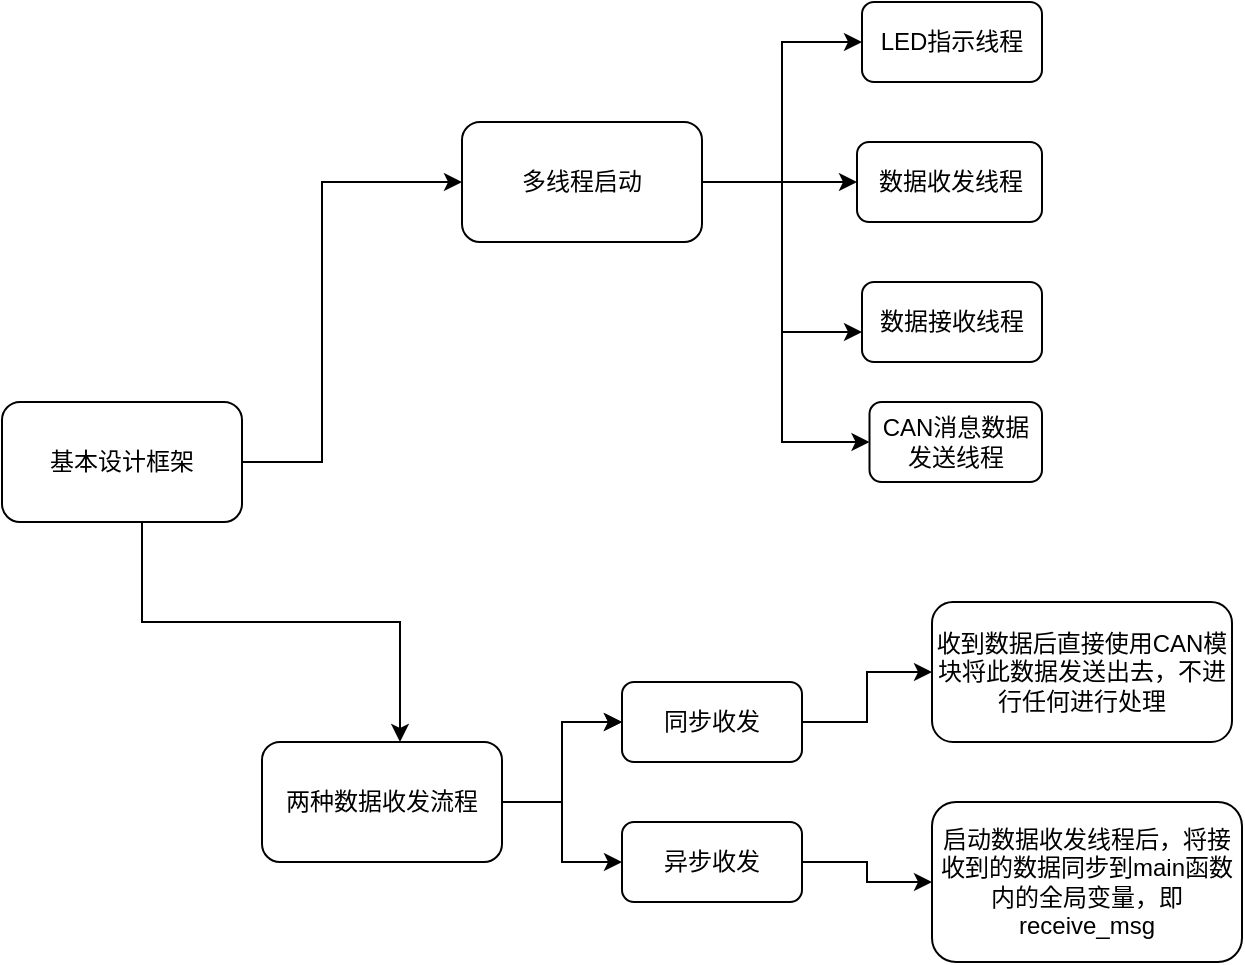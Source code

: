 <mxfile version="26.0.6">
  <diagram name="第 1 页" id="AUx640MiA4OKAqVdIejl">
    <mxGraphModel dx="882" dy="603" grid="1" gridSize="10" guides="1" tooltips="1" connect="1" arrows="1" fold="1" page="1" pageScale="1" pageWidth="827" pageHeight="1169" math="0" shadow="0">
      <root>
        <mxCell id="0" />
        <mxCell id="1" parent="0" />
        <mxCell id="inAqScXrf9I5d79oTQof-3" value="" style="edgeStyle=orthogonalEdgeStyle;rounded=0;orthogonalLoop=1;jettySize=auto;html=1;" edge="1" parent="1" source="inAqScXrf9I5d79oTQof-1" target="inAqScXrf9I5d79oTQof-2">
          <mxGeometry relative="1" as="geometry">
            <Array as="points">
              <mxPoint x="100" y="320" />
              <mxPoint x="229" y="320" />
            </Array>
          </mxGeometry>
        </mxCell>
        <mxCell id="inAqScXrf9I5d79oTQof-17" style="edgeStyle=orthogonalEdgeStyle;rounded=0;orthogonalLoop=1;jettySize=auto;html=1;" edge="1" parent="1" source="inAqScXrf9I5d79oTQof-1" target="inAqScXrf9I5d79oTQof-18">
          <mxGeometry relative="1" as="geometry">
            <mxPoint x="220" y="80" as="targetPoint" />
            <mxPoint x="110" y="160" as="sourcePoint" />
            <Array as="points">
              <mxPoint x="190" y="240" />
              <mxPoint x="190" y="100" />
            </Array>
          </mxGeometry>
        </mxCell>
        <mxCell id="inAqScXrf9I5d79oTQof-1" value="基本设计框架" style="rounded=1;whiteSpace=wrap;html=1;" vertex="1" parent="1">
          <mxGeometry x="30" y="210" width="120" height="60" as="geometry" />
        </mxCell>
        <mxCell id="inAqScXrf9I5d79oTQof-5" value="" style="edgeStyle=orthogonalEdgeStyle;rounded=0;orthogonalLoop=1;jettySize=auto;html=1;" edge="1" parent="1" source="inAqScXrf9I5d79oTQof-2" target="inAqScXrf9I5d79oTQof-4">
          <mxGeometry relative="1" as="geometry" />
        </mxCell>
        <mxCell id="inAqScXrf9I5d79oTQof-6" value="" style="edgeStyle=orthogonalEdgeStyle;rounded=0;orthogonalLoop=1;jettySize=auto;html=1;" edge="1" parent="1" source="inAqScXrf9I5d79oTQof-2" target="inAqScXrf9I5d79oTQof-4">
          <mxGeometry relative="1" as="geometry" />
        </mxCell>
        <mxCell id="inAqScXrf9I5d79oTQof-8" style="edgeStyle=orthogonalEdgeStyle;rounded=0;orthogonalLoop=1;jettySize=auto;html=1;" edge="1" parent="1" source="inAqScXrf9I5d79oTQof-2" target="inAqScXrf9I5d79oTQof-9">
          <mxGeometry relative="1" as="geometry">
            <mxPoint x="310" y="480" as="targetPoint" />
          </mxGeometry>
        </mxCell>
        <mxCell id="inAqScXrf9I5d79oTQof-2" value="两种数据收发流程" style="whiteSpace=wrap;html=1;rounded=1;" vertex="1" parent="1">
          <mxGeometry x="160" y="380" width="120" height="60" as="geometry" />
        </mxCell>
        <mxCell id="inAqScXrf9I5d79oTQof-11" value="" style="edgeStyle=orthogonalEdgeStyle;rounded=0;orthogonalLoop=1;jettySize=auto;html=1;" edge="1" parent="1" source="inAqScXrf9I5d79oTQof-4" target="inAqScXrf9I5d79oTQof-10">
          <mxGeometry relative="1" as="geometry" />
        </mxCell>
        <mxCell id="inAqScXrf9I5d79oTQof-4" value="同步收发" style="whiteSpace=wrap;html=1;rounded=1;" vertex="1" parent="1">
          <mxGeometry x="340" y="350" width="90" height="40" as="geometry" />
        </mxCell>
        <mxCell id="inAqScXrf9I5d79oTQof-13" style="edgeStyle=orthogonalEdgeStyle;rounded=0;orthogonalLoop=1;jettySize=auto;html=1;" edge="1" parent="1" source="inAqScXrf9I5d79oTQof-9" target="inAqScXrf9I5d79oTQof-16">
          <mxGeometry relative="1" as="geometry">
            <mxPoint x="490" y="465" as="targetPoint" />
          </mxGeometry>
        </mxCell>
        <mxCell id="inAqScXrf9I5d79oTQof-9" value="异步收发" style="rounded=1;whiteSpace=wrap;html=1;" vertex="1" parent="1">
          <mxGeometry x="340" y="420" width="90" height="40" as="geometry" />
        </mxCell>
        <mxCell id="inAqScXrf9I5d79oTQof-10" value="收到数据后直接使用CAN模块将此数据发送出去，不进行任何进行处理" style="whiteSpace=wrap;html=1;rounded=1;" vertex="1" parent="1">
          <mxGeometry x="495" y="310" width="150" height="70" as="geometry" />
        </mxCell>
        <UserObject label="启动数据收发线程后，将接收到的数据同步到main函数内的全局变量，即receive_msg" link="启动数据收发线程后，将接收到的数据同步到main函数内的全局变量，即为&quot;main.cpp&quot;文件中的&#39;HXC_CAN_message_t&#39;格式的&#39;receive_msg&#39;变量。" id="inAqScXrf9I5d79oTQof-16">
          <mxCell style="rounded=1;whiteSpace=wrap;html=1;" vertex="1" parent="1">
            <mxGeometry x="495" y="410" width="155" height="80" as="geometry" />
          </mxCell>
        </UserObject>
        <mxCell id="inAqScXrf9I5d79oTQof-20" value="" style="edgeStyle=orthogonalEdgeStyle;rounded=0;orthogonalLoop=1;jettySize=auto;html=1;" edge="1" parent="1" source="inAqScXrf9I5d79oTQof-18" target="inAqScXrf9I5d79oTQof-19">
          <mxGeometry relative="1" as="geometry">
            <Array as="points">
              <mxPoint x="420" y="100" />
              <mxPoint x="420" y="30" />
            </Array>
          </mxGeometry>
        </mxCell>
        <mxCell id="inAqScXrf9I5d79oTQof-21" style="edgeStyle=orthogonalEdgeStyle;rounded=0;orthogonalLoop=1;jettySize=auto;html=1;" edge="1" parent="1" source="inAqScXrf9I5d79oTQof-18" target="inAqScXrf9I5d79oTQof-22">
          <mxGeometry relative="1" as="geometry">
            <mxPoint x="440" y="100" as="targetPoint" />
          </mxGeometry>
        </mxCell>
        <mxCell id="inAqScXrf9I5d79oTQof-23" style="edgeStyle=orthogonalEdgeStyle;rounded=0;orthogonalLoop=1;jettySize=auto;html=1;" edge="1" parent="1" source="inAqScXrf9I5d79oTQof-18" target="inAqScXrf9I5d79oTQof-24">
          <mxGeometry relative="1" as="geometry">
            <mxPoint x="420" y="150" as="targetPoint" />
            <Array as="points">
              <mxPoint x="420" y="100" />
              <mxPoint x="420" y="175" />
            </Array>
          </mxGeometry>
        </mxCell>
        <mxCell id="inAqScXrf9I5d79oTQof-25" style="edgeStyle=orthogonalEdgeStyle;rounded=0;orthogonalLoop=1;jettySize=auto;html=1;" edge="1" parent="1" source="inAqScXrf9I5d79oTQof-18" target="inAqScXrf9I5d79oTQof-26">
          <mxGeometry relative="1" as="geometry">
            <mxPoint x="410" y="220" as="targetPoint" />
            <Array as="points">
              <mxPoint x="420" y="100" />
              <mxPoint x="420" y="230" />
            </Array>
          </mxGeometry>
        </mxCell>
        <mxCell id="inAqScXrf9I5d79oTQof-18" value="多线程启动" style="rounded=1;whiteSpace=wrap;html=1;" vertex="1" parent="1">
          <mxGeometry x="260" y="70" width="120" height="60" as="geometry" />
        </mxCell>
        <mxCell id="inAqScXrf9I5d79oTQof-19" value="LED指示线程" style="whiteSpace=wrap;html=1;rounded=1;" vertex="1" parent="1">
          <mxGeometry x="460" y="10" width="90" height="40" as="geometry" />
        </mxCell>
        <mxCell id="inAqScXrf9I5d79oTQof-22" value="数据收发线程" style="rounded=1;whiteSpace=wrap;html=1;" vertex="1" parent="1">
          <mxGeometry x="457.5" y="80" width="92.5" height="40" as="geometry" />
        </mxCell>
        <mxCell id="inAqScXrf9I5d79oTQof-24" value="数据接收线程" style="rounded=1;whiteSpace=wrap;html=1;" vertex="1" parent="1">
          <mxGeometry x="460" y="150" width="90" height="40" as="geometry" />
        </mxCell>
        <mxCell id="inAqScXrf9I5d79oTQof-26" value="CAN消息数据发送线程" style="rounded=1;whiteSpace=wrap;html=1;" vertex="1" parent="1">
          <mxGeometry x="463.75" y="210" width="86.25" height="40" as="geometry" />
        </mxCell>
      </root>
    </mxGraphModel>
  </diagram>
</mxfile>
